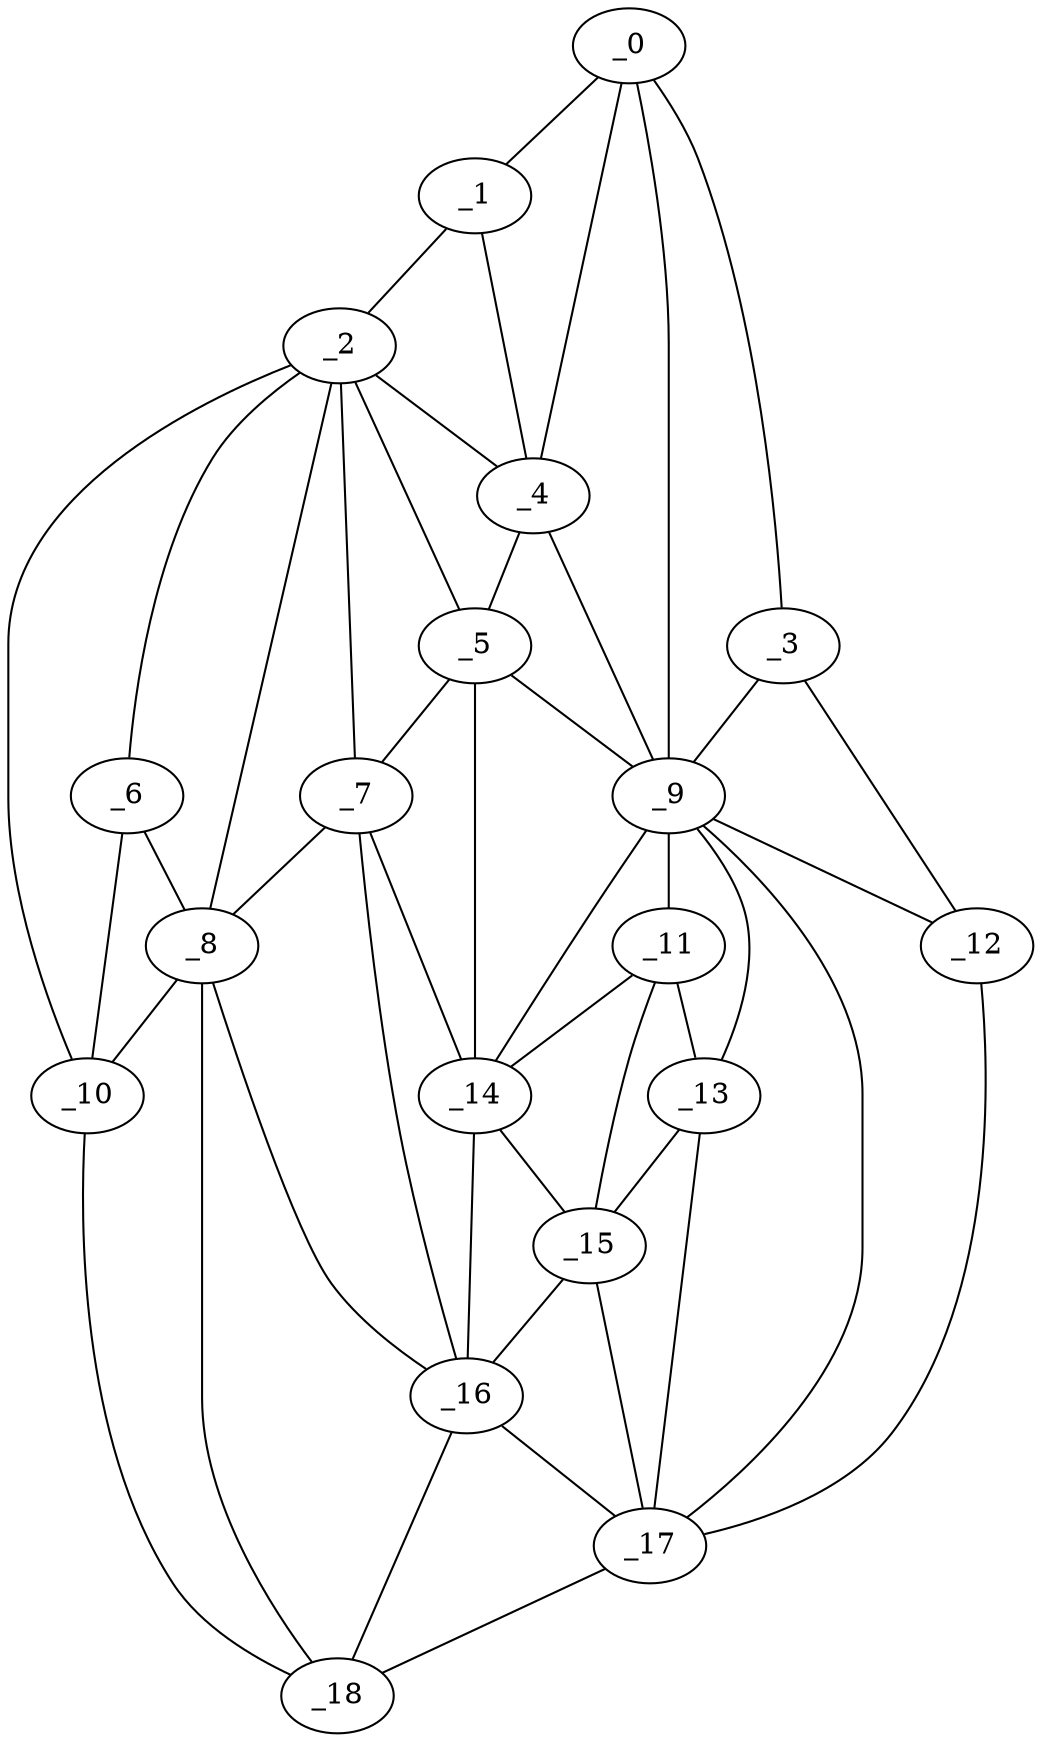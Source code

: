graph "obj5__275.gxl" {
	_0	 [x=37,
		y=48];
	_1	 [x=37,
		y=59];
	_0 -- _1	 [valence=1];
	_3	 [x=43,
		y=28];
	_0 -- _3	 [valence=1];
	_4	 [x=46,
		y=69];
	_0 -- _4	 [valence=1];
	_9	 [x=71,
		y=64];
	_0 -- _9	 [valence=1];
	_2	 [x=38,
		y=112];
	_1 -- _2	 [valence=1];
	_1 -- _4	 [valence=2];
	_2 -- _4	 [valence=2];
	_5	 [x=68,
		y=84];
	_2 -- _5	 [valence=2];
	_6	 [x=68,
		y=114];
	_2 -- _6	 [valence=2];
	_7	 [x=70,
		y=92];
	_2 -- _7	 [valence=1];
	_8	 [x=70,
		y=100];
	_2 -- _8	 [valence=1];
	_10	 [x=83,
		y=119];
	_2 -- _10	 [valence=1];
	_3 -- _9	 [valence=1];
	_12	 [x=88,
		y=28];
	_3 -- _12	 [valence=1];
	_4 -- _5	 [valence=2];
	_4 -- _9	 [valence=2];
	_5 -- _7	 [valence=2];
	_5 -- _9	 [valence=2];
	_14	 [x=88,
		y=78];
	_5 -- _14	 [valence=1];
	_6 -- _8	 [valence=2];
	_6 -- _10	 [valence=1];
	_7 -- _8	 [valence=2];
	_7 -- _14	 [valence=2];
	_16	 [x=93,
		y=91];
	_7 -- _16	 [valence=2];
	_8 -- _10	 [valence=2];
	_8 -- _16	 [valence=1];
	_18	 [x=94,
		y=111];
	_8 -- _18	 [valence=2];
	_11	 [x=87,
		y=68];
	_9 -- _11	 [valence=1];
	_9 -- _12	 [valence=2];
	_13	 [x=88,
		y=60];
	_9 -- _13	 [valence=1];
	_9 -- _14	 [valence=2];
	_17	 [x=94,
		y=47];
	_9 -- _17	 [valence=1];
	_10 -- _18	 [valence=1];
	_11 -- _13	 [valence=2];
	_11 -- _14	 [valence=2];
	_15	 [x=93,
		y=56];
	_11 -- _15	 [valence=1];
	_12 -- _17	 [valence=1];
	_13 -- _15	 [valence=1];
	_13 -- _17	 [valence=2];
	_14 -- _15	 [valence=2];
	_14 -- _16	 [valence=1];
	_15 -- _16	 [valence=2];
	_15 -- _17	 [valence=1];
	_16 -- _17	 [valence=2];
	_16 -- _18	 [valence=2];
	_17 -- _18	 [valence=1];
}

